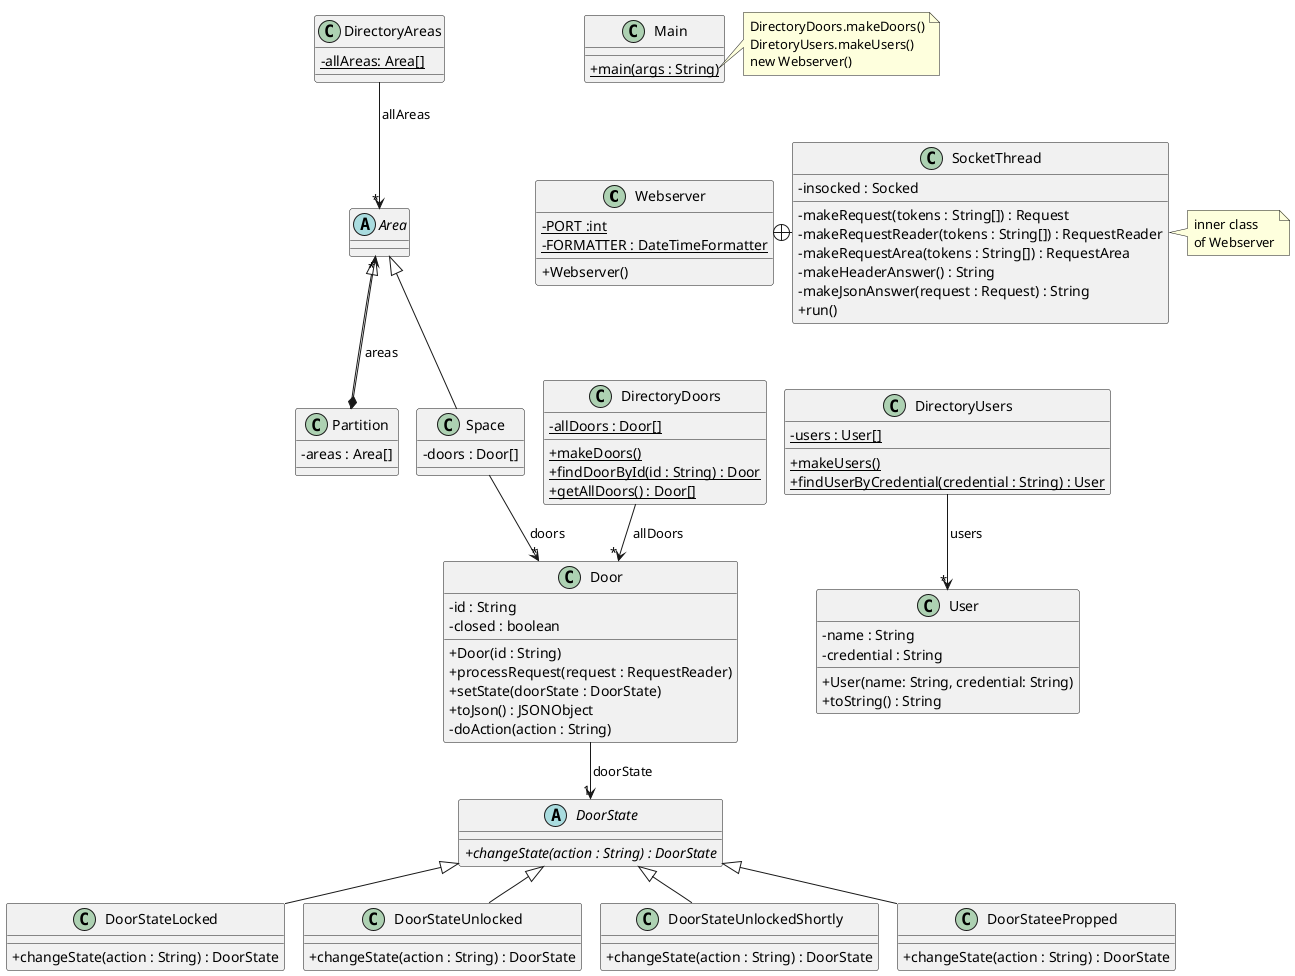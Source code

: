 @startuml
'https://plantuml.com/class-diagram
skinparam classAttributeIconSize 0
!pragma layout smetana

class Webserver {
- {static} PORT :int
- {static} FORMATTER : DateTimeFormatter
+ Webserver()
}

class SocketThread {
- insocked : Socked
- makeRequest(tokens : String[]) : Request
- makeRequestReader(tokens : String[]) : RequestReader
- makeRequestArea(tokens : String[]) : RequestArea
- makeHeaderAnswer() : String
- makeJsonAnswer(request : Request) : String
+ run()
}

Webserver +-right- SocketThread

note right of SocketThread
inner class
of Webserver
end note

class DirectoryAreas
{
{static}-allAreas: Area[]
}

DirectoryAreas --> "*" Area : "allAreas"

class DirectoryDoors {
- {static} allDoors : Door[]
+ {static} makeDoors()
+ {static} findDoorById(id : String) : Door
+ {static} getAllDoors() : Door[]
}

DirectoryDoors --> "*" Door : "allDoors"

class DirectoryUsers {
- {static} users : User[]
+ {static} makeUsers()
+ {static} findUserByCredential(credential : String) : User
}

DirectoryUsers --> "*" User : "users"

class Door {
- id : String
- closed : boolean
+ Door(id : String)
+ processRequest(request : RequestReader)
+ setState(doorState : DoorState)
+ toJson() : JSONObject
'+ toString() : String
'+ isClosed() :boolean
'+ setClosed(b : boolean)
'+ getStateName() : String
- doAction(action : String)

}


class User {
- name : String
- credential : String
+ User(name: String, credential: String)
+ toString() : String
}


class Main {
+ {static} main(args : String)
}

abstract DoorState{
{abstract}+ changeState(action : String) : DoorState
}

class DoorStateLocked extends DoorState{
+ changeState(action : String) : DoorState
}

class DoorStateUnlocked extends DoorState{
+ changeState(action : String) : DoorState
}

class DoorStateUnlockedShortly extends DoorState{
+ changeState(action : String) : DoorState
}

class DoorStateePropped extends DoorState{
+ changeState(action : String) : DoorState
}

abstract Area{

}

class Space extends Area{
- doors : Door[]
}

class Partition extends Area{
- areas : Area[]
}

note right of Main::main
DirectoryDoors.makeDoors()
DiretoryUsers.makeUsers()
new Webserver()
end note

Main -[hidden]down- Webserver
Webserver -[hidden]down- DirectoryDoors
DirectoryDoors -[hidden]right- DirectoryUsers
Door -->"1" DoorState : doorState
Partition *-->"*" Area : areas
Space -->"*" Door : doors
@enduml
